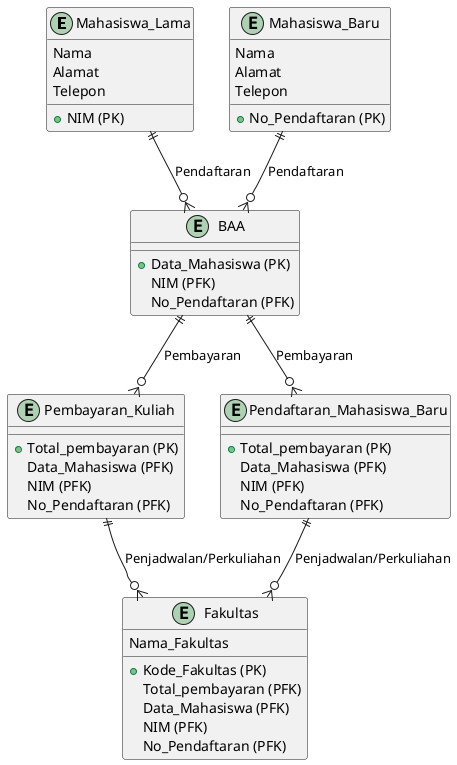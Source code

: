 @startuml

entity Mahasiswa_Lama {
    +NIM (PK)
    Nama
    Alamat
    Telepon
}

entity Mahasiswa_Baru {
    +No_Pendaftaran (PK)
    Nama
    Alamat
    Telepon
}

entity BAA {
    +Data_Mahasiswa (PK)
    NIM (PFK)
    No_Pendaftaran (PFK)
}

entity Pembayaran_Kuliah {
    +Total_pembayaran (PK)
    Data_Mahasiswa (PFK)
    NIM (PFK)
    No_Pendaftaran (PFK)
}

entity Pendaftaran_Mahasiswa_Baru {
    +Total_pembayaran (PK)
    Data_Mahasiswa (PFK)
    NIM (PFK)
    No_Pendaftaran (PFK)
}

entity Fakultas {
    +Kode_Fakultas (PK)
    Nama_Fakultas
    Total_pembayaran (PFK)
    Data_Mahasiswa (PFK)
    NIM (PFK)
    No_Pendaftaran (PFK)
}

Mahasiswa_Lama ||--o{ BAA : Pendaftaran
Mahasiswa_Baru ||--o{ BAA : Pendaftaran
BAA ||--o{ Pembayaran_Kuliah : Pembayaran
BAA ||--o{ Pendaftaran_Mahasiswa_Baru : Pembayaran
Pembayaran_Kuliah ||--o{ Fakultas : Penjadwalan/Perkuliahan
Pendaftaran_Mahasiswa_Baru ||--o{ Fakultas : Penjadwalan/Perkuliahan

@enduml
